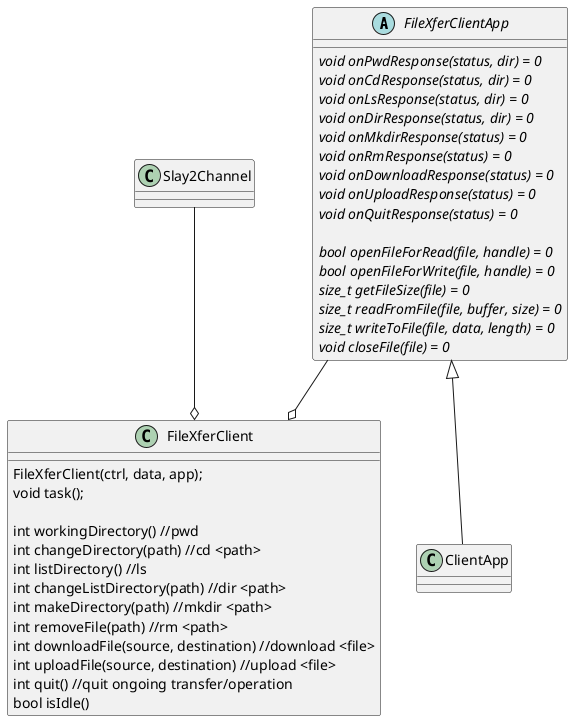 @startuml
abstract class FileXferClientApp {
  {abstract} void onPwdResponse(status, dir) = 0
  {abstract} void onCdResponse(status, dir) = 0
  {abstract} void onLsResponse(status, dir) = 0
  {abstract} void onDirResponse(status, dir) = 0
  {abstract} void onMkdirResponse(status) = 0
  {abstract} void onRmResponse(status) = 0
  {abstract} void onDownloadResponse(status) = 0
  {abstract} void onUploadResponse(status) = 0
  {abstract} void onQuitResponse(status) = 0

  {abstract} bool openFileForRead(file, handle) = 0
  {abstract} bool openFileForWrite(file, handle) = 0
  {abstract} size_t getFileSize(file) = 0
  {abstract} size_t readFromFile(file, buffer, size) = 0
  {abstract} size_t writeToFile(file, data, length) = 0
  {abstract} void closeFile(file) = 0
}


class FileXferClient {
   FileXferClient(ctrl, data, app);
   void task();

   int workingDirectory() //pwd
   int changeDirectory(path) //cd <path>
   int listDirectory() //ls
   int changeListDirectory(path) //dir <path>
   int makeDirectory(path) //mkdir <path>
   int removeFile(path) //rm <path>
   int downloadFile(source, destination) //download <file>
   int uploadFile(source, destination) //upload <file>
   int quit() //quit ongoing transfer/operation
   bool isIdle()
}

FileXferClientApp <|-- ClientApp
FileXferClientApp --o FileXferClient
Slay2Channel --o FileXferClient

@enduml
